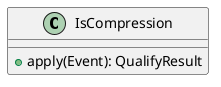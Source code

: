 @startuml

    class IsCompression [[IsCompression.html]] {
        +apply(Event): QualifyResult
    }

@enduml
